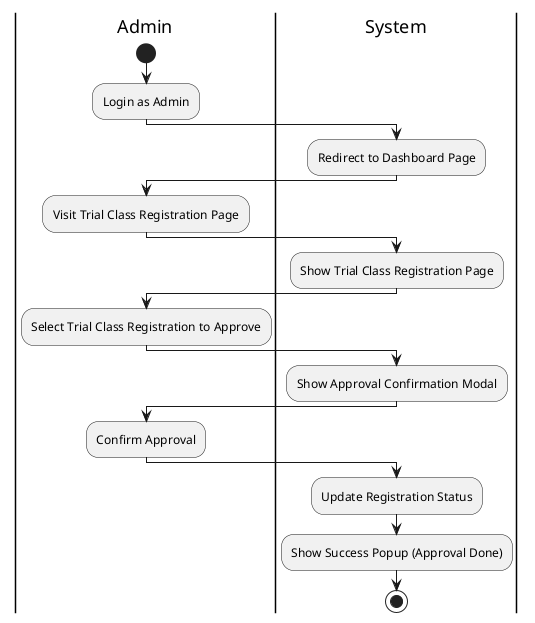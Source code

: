 @startuml ApproveTrialClassRegistration
|Admin|
start
:Login as Admin;
|System|
:Redirect to Dashboard Page;
|Admin|
:Visit Trial Class Registration Page;
|System|
:Show Trial Class Registration Page;
|Admin|
:Select Trial Class Registration to Approve;
|System|
:Show Approval Confirmation Modal;
|Admin|
:Confirm Approval;
|System|
:Update Registration Status;
:Show Success Popup (Approval Done);
stop
@enduml
